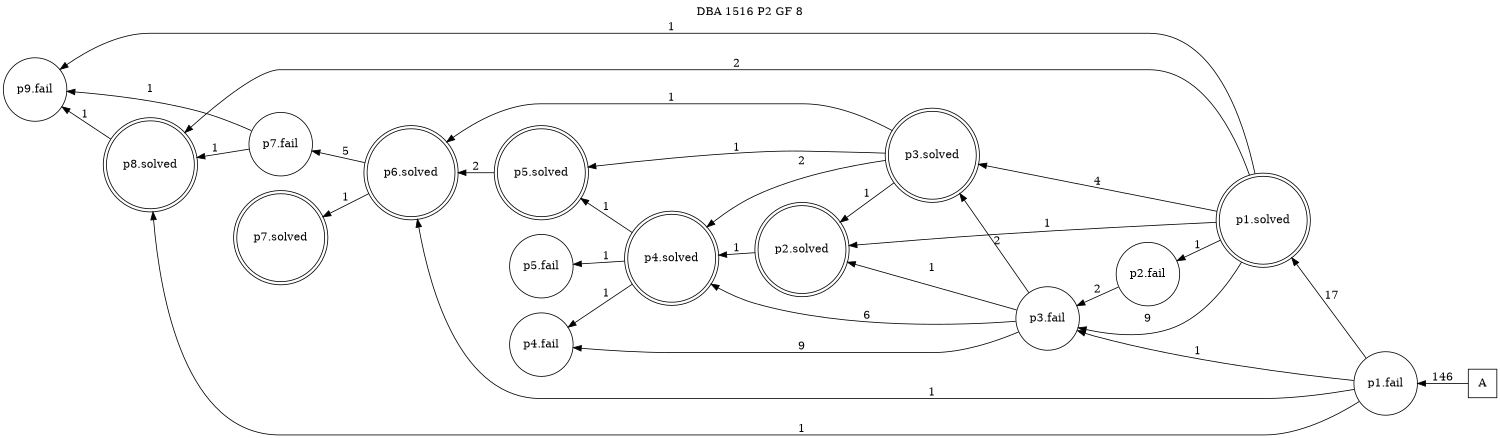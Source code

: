digraph DBA_1516_P2_GF_8_GOOD {
labelloc="tl"
label= " DBA 1516 P2 GF 8 "
rankdir="RL";
graph [ size=" 10 , 10 !"]

"A" [shape="square" label="A"]
"p1.fail" [shape="circle" label="p1.fail"]
"p1.solved" [shape="doublecircle" label="p1.solved"]
"p2.fail" [shape="circle" label="p2.fail"]
"p3.fail" [shape="circle" label="p3.fail"]
"p4.fail" [shape="circle" label="p4.fail"]
"p2.solved" [shape="doublecircle" label="p2.solved"]
"p4.solved" [shape="doublecircle" label="p4.solved"]
"p5.fail" [shape="circle" label="p5.fail"]
"p3.solved" [shape="doublecircle" label="p3.solved"]
"p5.solved" [shape="doublecircle" label="p5.solved"]
"p6.solved" [shape="doublecircle" label="p6.solved"]
"p7.fail" [shape="circle" label="p7.fail"]
"p8.solved" [shape="doublecircle" label="p8.solved"]
"p9.fail" [shape="circle" label="p9.fail"]
"p7.solved" [shape="doublecircle" label="p7.solved"]
"A" -> "p1.fail" [ label=146]
"p1.fail" -> "p1.solved" [ label=17]
"p1.fail" -> "p3.fail" [ label=1]
"p1.fail" -> "p6.solved" [ label=1]
"p1.fail" -> "p8.solved" [ label=1]
"p1.solved" -> "p2.fail" [ label=1]
"p1.solved" -> "p3.fail" [ label=9]
"p1.solved" -> "p2.solved" [ label=1]
"p1.solved" -> "p3.solved" [ label=4]
"p1.solved" -> "p8.solved" [ label=2]
"p1.solved" -> "p9.fail" [ label=1]
"p2.fail" -> "p3.fail" [ label=2]
"p3.fail" -> "p4.fail" [ label=9]
"p3.fail" -> "p2.solved" [ label=1]
"p3.fail" -> "p4.solved" [ label=6]
"p3.fail" -> "p3.solved" [ label=2]
"p2.solved" -> "p4.solved" [ label=1]
"p4.solved" -> "p4.fail" [ label=1]
"p4.solved" -> "p5.fail" [ label=1]
"p4.solved" -> "p5.solved" [ label=1]
"p3.solved" -> "p2.solved" [ label=1]
"p3.solved" -> "p4.solved" [ label=2]
"p3.solved" -> "p5.solved" [ label=1]
"p3.solved" -> "p6.solved" [ label=1]
"p5.solved" -> "p6.solved" [ label=2]
"p6.solved" -> "p7.fail" [ label=5]
"p6.solved" -> "p7.solved" [ label=1]
"p7.fail" -> "p8.solved" [ label=1]
"p7.fail" -> "p9.fail" [ label=1]
"p8.solved" -> "p9.fail" [ label=1]
}
